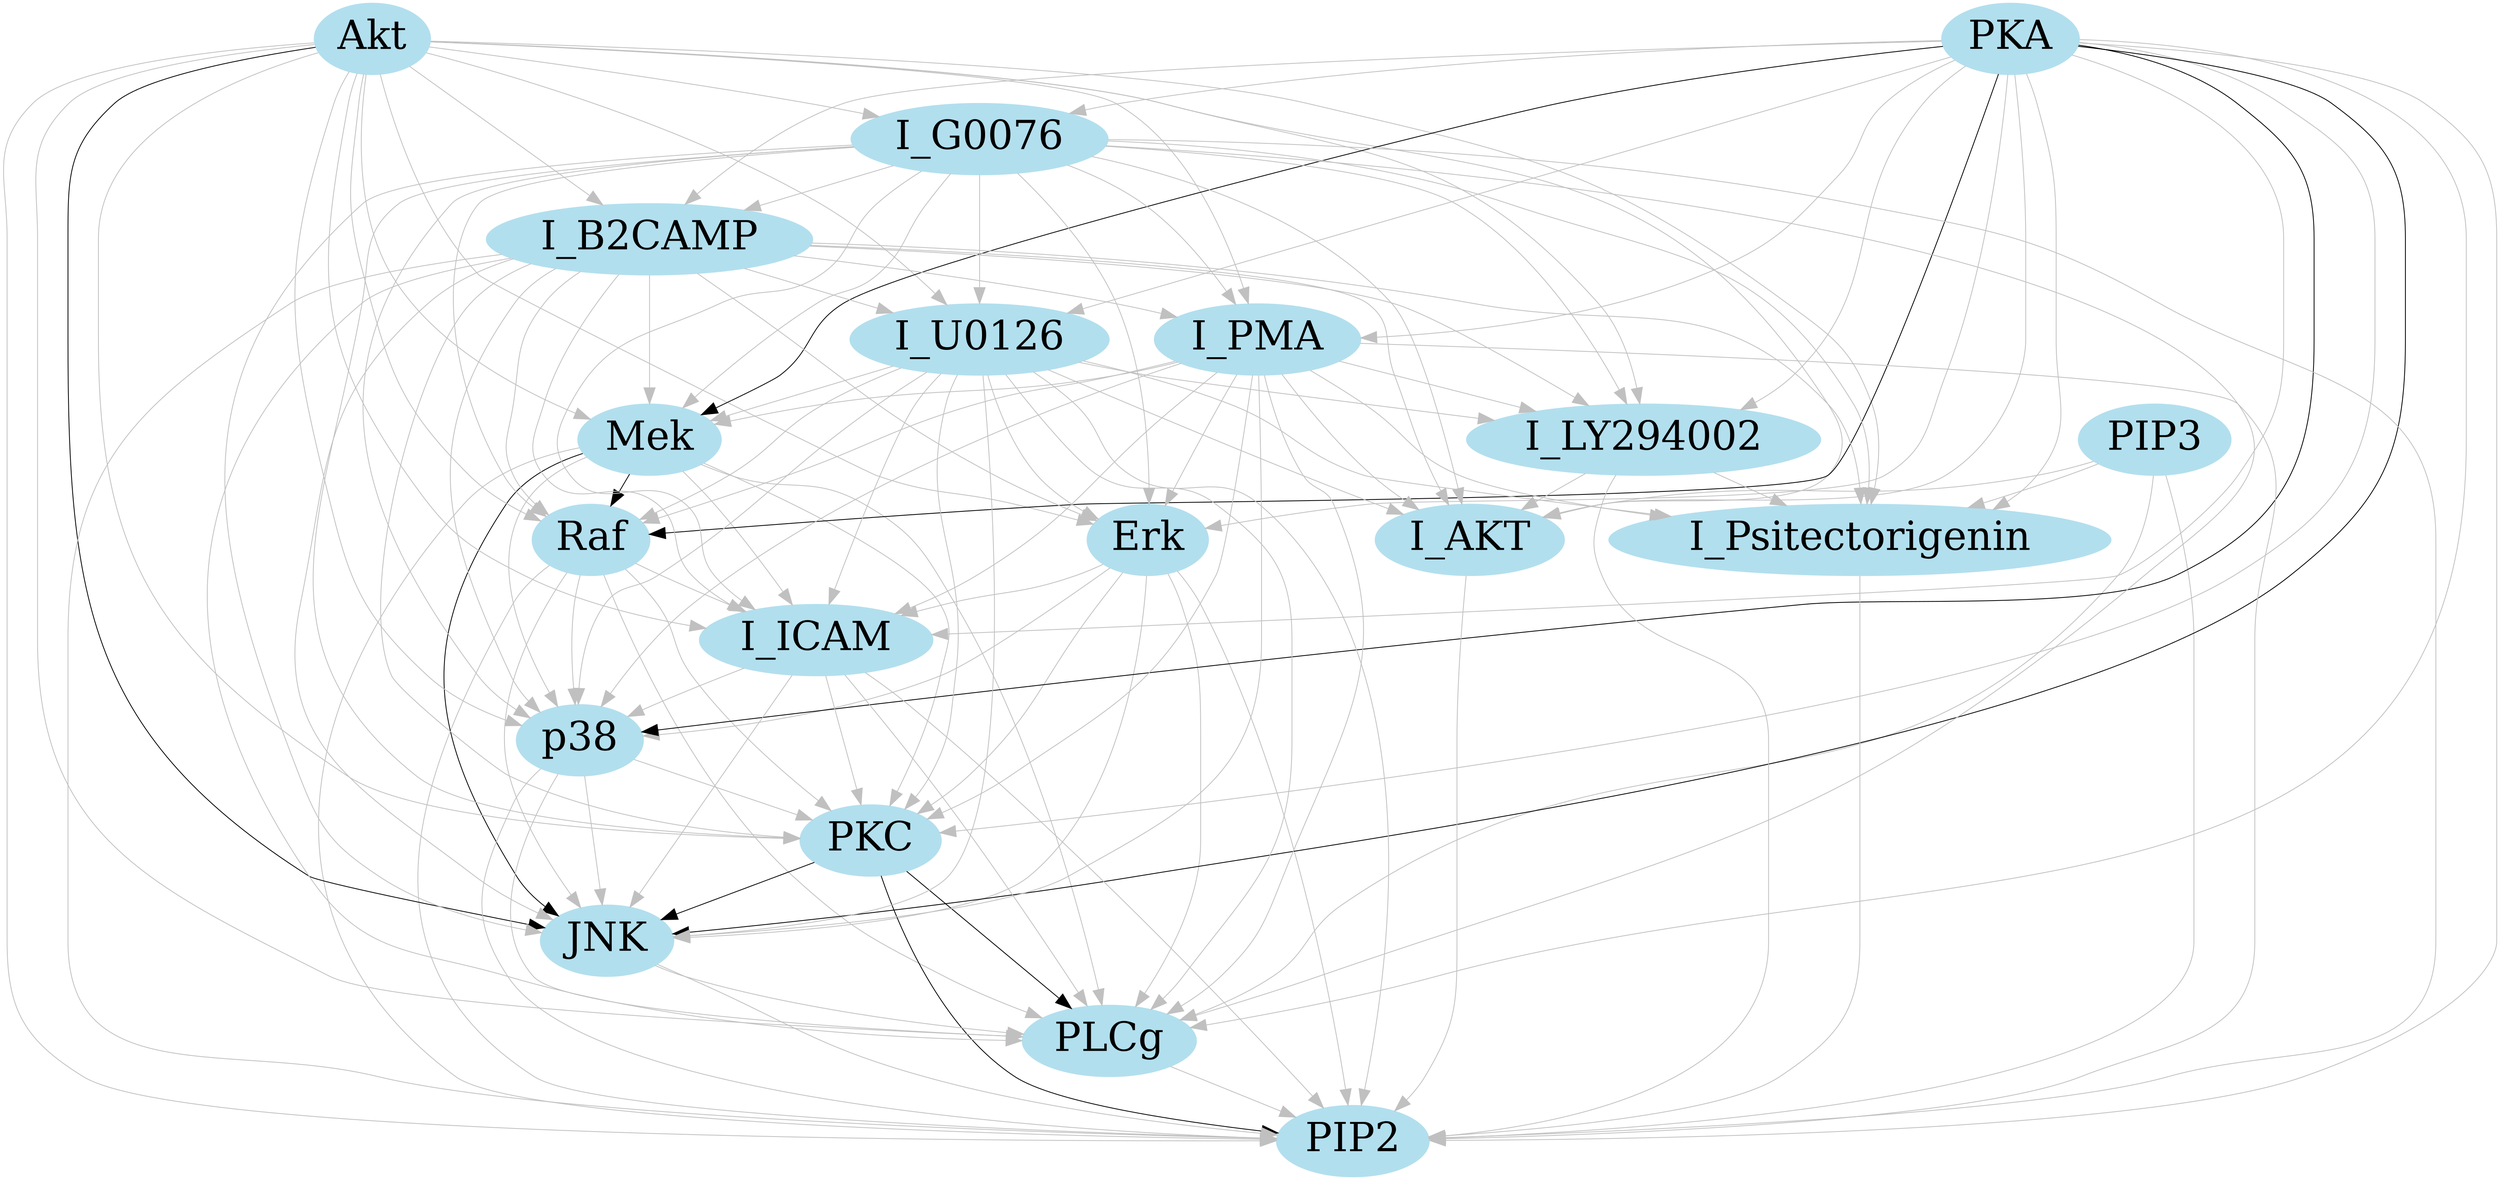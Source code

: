 digraph ofzo {
node [color=lightblue2, style=filled, fontsize=50];
edge [color=grey, arrowsize=2];
"Raf";
"Mek";
"PLCg";
"PIP2";
"PIP3";
"Erk";
"Akt";
"PKA";
"PKC";
"p38";
"JNK";
"I_ICAM";
"I_AKT";
"I_G0076";
"I_Psitectorigenin";
"I_U0126";
"I_LY294002";
"I_PMA";
"I_B2CAMP";
"Raf" -> "PLCg" ;
"Raf" -> "PIP2" ;
"Raf" -> "PKC" ;
"Raf" -> "p38" ;
"Raf" -> "JNK" ;
"Raf" -> "I_ICAM" ;
"Mek" -> "Raf" [color=black];
"Mek" -> "PLCg" ;
"Mek" -> "PIP2" ;
"Mek" -> "PKC" ;
"Mek" -> "p38" ;
"Mek" -> "JNK" [color=black];
"Mek" -> "I_ICAM" ;
"PLCg" -> "PIP2" ;
"PIP3" -> "PLCg" ;
"PIP3" -> "PIP2" ;
"PIP3" -> "I_AKT" ;
"PIP3" -> "I_Psitectorigenin" ;
"Erk" -> "PLCg" ;
"Erk" -> "PIP2" ;
"Erk" -> "PKC" ;
"Erk" -> "p38" ;
"Erk" -> "JNK" ;
"Erk" -> "I_ICAM" ;
"Akt" -> "Raf" ;
"Akt" -> "Mek" ;
"Akt" -> "PLCg" ;
"Akt" -> "PIP2" ;
"Akt" -> "Erk" ;
"Akt" -> "PKC" ;
"Akt" -> "p38" ;
"Akt" -> "JNK" [color=black];
"Akt" -> "I_ICAM" ;
"Akt" -> "I_AKT" ;
"Akt" -> "I_G0076" ;
"Akt" -> "I_Psitectorigenin" ;
"Akt" -> "I_U0126" ;
"Akt" -> "I_LY294002" ;
"Akt" -> "I_PMA" ;
"Akt" -> "I_B2CAMP" ;
"PKA" -> "Raf" [color=black];
"PKA" -> "Mek" [color=black];
"PKA" -> "PLCg" ;
"PKA" -> "PIP2" ;
"PKA" -> "Erk" ;
"PKA" -> "PKC" ;
"PKA" -> "p38" [color=black];
"PKA" -> "JNK" [color=black];
"PKA" -> "I_ICAM" ;
"PKA" -> "I_AKT" ;
"PKA" -> "I_G0076" ;
"PKA" -> "I_Psitectorigenin" ;
"PKA" -> "I_U0126" ;
"PKA" -> "I_LY294002" ;
"PKA" -> "I_PMA" ;
"PKA" -> "I_B2CAMP" ;
"PKC" -> "PLCg" [color=black];
"PKC" -> "PIP2" [color=black];
"PKC" -> "JNK" [color=black];
"p38" -> "PLCg" ;
"p38" -> "PIP2" ;
"p38" -> "PKC" ;
"p38" -> "JNK" ;
"JNK" -> "PLCg" ;
"JNK" -> "PIP2" ;
"I_ICAM" -> "PLCg" ;
"I_ICAM" -> "PIP2" ;
"I_ICAM" -> "PKC" ;
"I_ICAM" -> "p38" ;
"I_ICAM" -> "JNK" ;
"I_AKT" -> "PIP2" ;
"I_G0076" -> "Raf" ;
"I_G0076" -> "Mek" ;
"I_G0076" -> "PLCg" ;
"I_G0076" -> "PIP2" ;
"I_G0076" -> "Erk" ;
"I_G0076" -> "PKC" ;
"I_G0076" -> "p38" ;
"I_G0076" -> "JNK" ;
"I_G0076" -> "I_ICAM" ;
"I_G0076" -> "I_AKT" ;
"I_G0076" -> "I_Psitectorigenin" ;
"I_G0076" -> "I_U0126" ;
"I_G0076" -> "I_LY294002" ;
"I_G0076" -> "I_PMA" ;
"I_G0076" -> "I_B2CAMP" ;
"I_Psitectorigenin" -> "PIP2" ;
"I_U0126" -> "Raf" ;
"I_U0126" -> "Mek" ;
"I_U0126" -> "PLCg" ;
"I_U0126" -> "PIP2" ;
"I_U0126" -> "Erk" ;
"I_U0126" -> "PKC" ;
"I_U0126" -> "p38" ;
"I_U0126" -> "JNK" ;
"I_U0126" -> "I_ICAM" ;
"I_U0126" -> "I_AKT" ;
"I_U0126" -> "I_Psitectorigenin" ;
"I_U0126" -> "I_LY294002" ;
"I_LY294002" -> "PIP2" ;
"I_LY294002" -> "I_AKT" ;
"I_LY294002" -> "I_Psitectorigenin" ;
"I_PMA" -> "Raf" ;
"I_PMA" -> "Mek" ;
"I_PMA" -> "PLCg" ;
"I_PMA" -> "PIP2" ;
"I_PMA" -> "Erk" ;
"I_PMA" -> "PKC" ;
"I_PMA" -> "p38" ;
"I_PMA" -> "JNK" ;
"I_PMA" -> "I_ICAM" ;
"I_PMA" -> "I_AKT" ;
"I_PMA" -> "I_Psitectorigenin" ;
"I_PMA" -> "I_LY294002" ;
"I_B2CAMP" -> "Raf" ;
"I_B2CAMP" -> "Mek" ;
"I_B2CAMP" -> "PLCg" ;
"I_B2CAMP" -> "PIP2" ;
"I_B2CAMP" -> "Erk" ;
"I_B2CAMP" -> "PKC" ;
"I_B2CAMP" -> "p38" ;
"I_B2CAMP" -> "JNK" ;
"I_B2CAMP" -> "I_ICAM" ;
"I_B2CAMP" -> "I_AKT" ;
"I_B2CAMP" -> "I_Psitectorigenin" ;
"I_B2CAMP" -> "I_U0126" ;
"I_B2CAMP" -> "I_LY294002" ;
"I_B2CAMP" -> "I_PMA" ;
}
